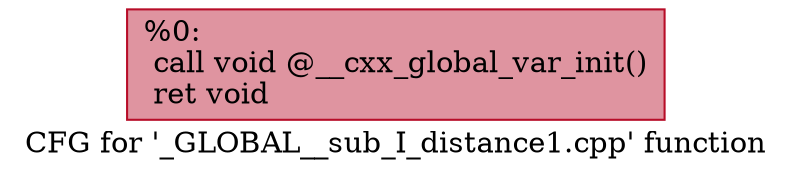 digraph "CFG for '_GLOBAL__sub_I_distance1.cpp' function" {
	label="CFG for '_GLOBAL__sub_I_distance1.cpp' function";

	Node0x1d792b211b0 [shape=record,color="#b70d28ff", style=filled, fillcolor="#b70d2870",label="{%0:\l  call void @__cxx_global_var_init()\l  ret void\l}"];
}

